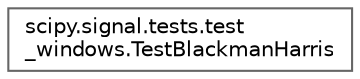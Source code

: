 digraph "Graphical Class Hierarchy"
{
 // LATEX_PDF_SIZE
  bgcolor="transparent";
  edge [fontname=Helvetica,fontsize=10,labelfontname=Helvetica,labelfontsize=10];
  node [fontname=Helvetica,fontsize=10,shape=box,height=0.2,width=0.4];
  rankdir="LR";
  Node0 [id="Node000000",label="scipy.signal.tests.test\l_windows.TestBlackmanHarris",height=0.2,width=0.4,color="grey40", fillcolor="white", style="filled",URL="$d9/d9f/classscipy_1_1signal_1_1tests_1_1test__windows_1_1TestBlackmanHarris.html",tooltip=" "];
}
